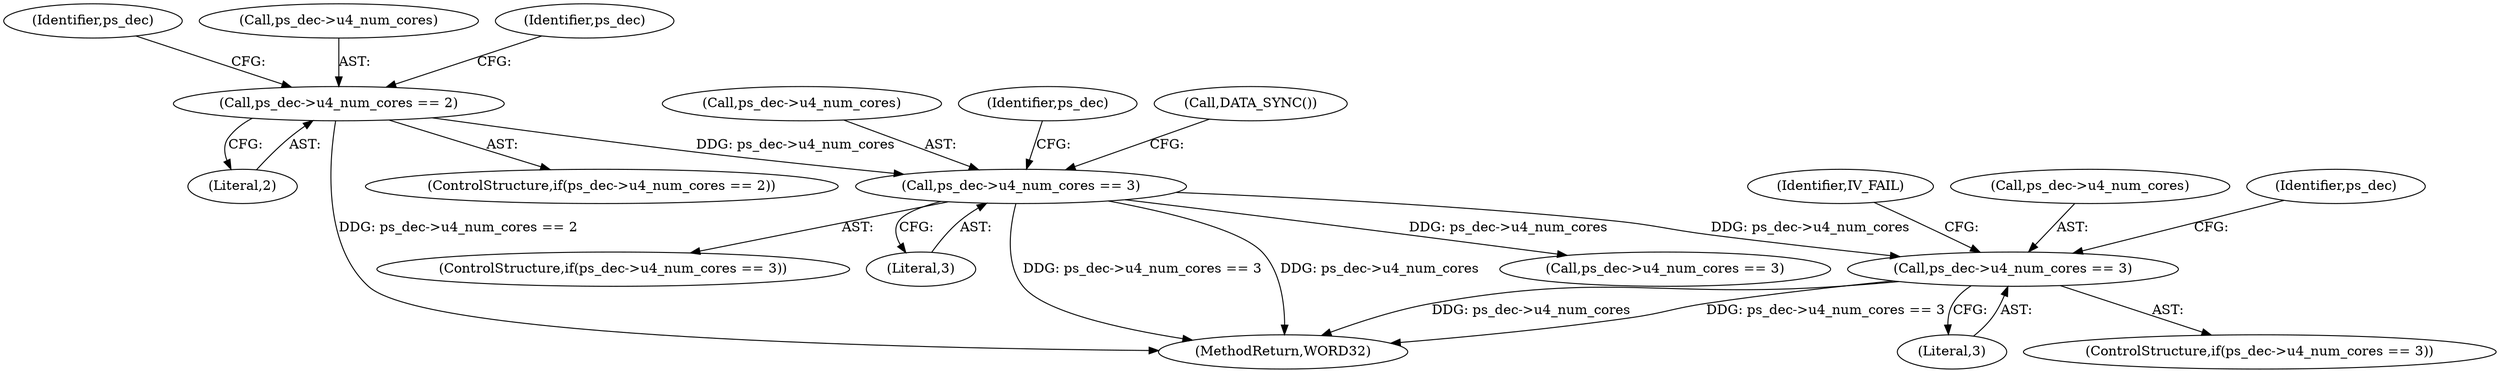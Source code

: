 digraph "0_Android_33ef7de9ddc8ea7eb9cbc440d1cf89957a0c267b@pointer" {
"1001837" [label="(Call,ps_dec->u4_num_cores == 3)"];
"1001738" [label="(Call,ps_dec->u4_num_cores == 3)"];
"1001641" [label="(Call,ps_dec->u4_num_cores == 2)"];
"1002189" [label="(MethodReturn,WORD32)"];
"1001651" [label="(Identifier,ps_dec)"];
"1002021" [label="(Call,ps_dec->u4_num_cores == 3)"];
"1001642" [label="(Call,ps_dec->u4_num_cores)"];
"1001837" [label="(Call,ps_dec->u4_num_cores == 3)"];
"1001640" [label="(ControlStructure,if(ps_dec->u4_num_cores == 2))"];
"1001738" [label="(Call,ps_dec->u4_num_cores == 3)"];
"1001737" [label="(ControlStructure,if(ps_dec->u4_num_cores == 3))"];
"1001841" [label="(Literal,3)"];
"1001739" [label="(Call,ps_dec->u4_num_cores)"];
"1001836" [label="(ControlStructure,if(ps_dec->u4_num_cores == 3))"];
"1001846" [label="(Identifier,IV_FAIL)"];
"1001742" [label="(Literal,3)"];
"1001641" [label="(Call,ps_dec->u4_num_cores == 2)"];
"1001838" [label="(Call,ps_dec->u4_num_cores)"];
"1001645" [label="(Literal,2)"];
"1001736" [label="(Identifier,ps_dec)"];
"1001745" [label="(Identifier,ps_dec)"];
"1001746" [label="(Call,DATA_SYNC())"];
"1001844" [label="(Identifier,ps_dec)"];
"1001837" -> "1001836"  [label="AST: "];
"1001837" -> "1001841"  [label="CFG: "];
"1001838" -> "1001837"  [label="AST: "];
"1001841" -> "1001837"  [label="AST: "];
"1001844" -> "1001837"  [label="CFG: "];
"1001846" -> "1001837"  [label="CFG: "];
"1001837" -> "1002189"  [label="DDG: ps_dec->u4_num_cores"];
"1001837" -> "1002189"  [label="DDG: ps_dec->u4_num_cores == 3"];
"1001738" -> "1001837"  [label="DDG: ps_dec->u4_num_cores"];
"1001738" -> "1001737"  [label="AST: "];
"1001738" -> "1001742"  [label="CFG: "];
"1001739" -> "1001738"  [label="AST: "];
"1001742" -> "1001738"  [label="AST: "];
"1001745" -> "1001738"  [label="CFG: "];
"1001746" -> "1001738"  [label="CFG: "];
"1001738" -> "1002189"  [label="DDG: ps_dec->u4_num_cores == 3"];
"1001738" -> "1002189"  [label="DDG: ps_dec->u4_num_cores"];
"1001641" -> "1001738"  [label="DDG: ps_dec->u4_num_cores"];
"1001738" -> "1002021"  [label="DDG: ps_dec->u4_num_cores"];
"1001641" -> "1001640"  [label="AST: "];
"1001641" -> "1001645"  [label="CFG: "];
"1001642" -> "1001641"  [label="AST: "];
"1001645" -> "1001641"  [label="AST: "];
"1001651" -> "1001641"  [label="CFG: "];
"1001736" -> "1001641"  [label="CFG: "];
"1001641" -> "1002189"  [label="DDG: ps_dec->u4_num_cores == 2"];
}
